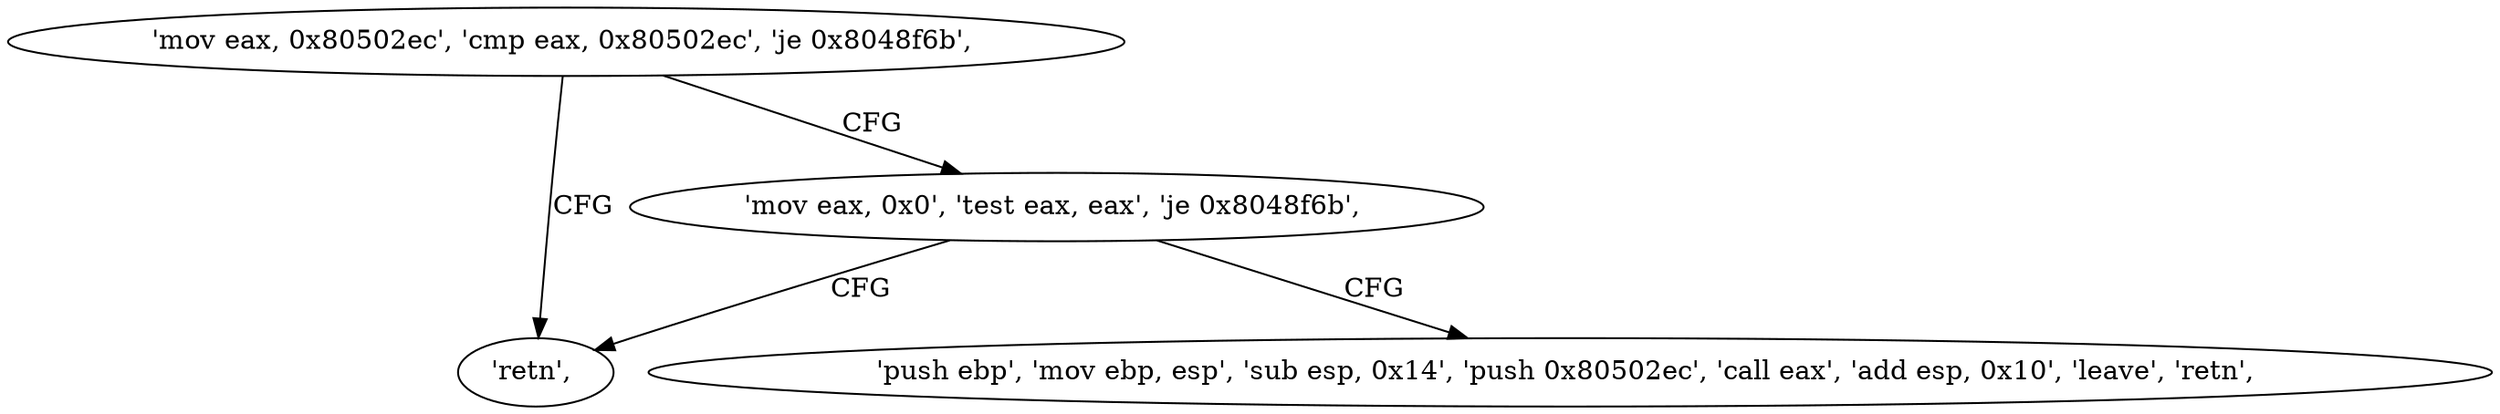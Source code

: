 digraph "func" {
"134516548" [label = "'mov eax, 0x80502ec', 'cmp eax, 0x80502ec', 'je 0x8048f6b', " ]
"134516587" [label = "'retn', " ]
"134516560" [label = "'mov eax, 0x0', 'test eax, eax', 'je 0x8048f6b', " ]
"134516569" [label = "'push ebp', 'mov ebp, esp', 'sub esp, 0x14', 'push 0x80502ec', 'call eax', 'add esp, 0x10', 'leave', 'retn', " ]
"134516548" -> "134516587" [ label = "CFG" ]
"134516548" -> "134516560" [ label = "CFG" ]
"134516560" -> "134516587" [ label = "CFG" ]
"134516560" -> "134516569" [ label = "CFG" ]
}
